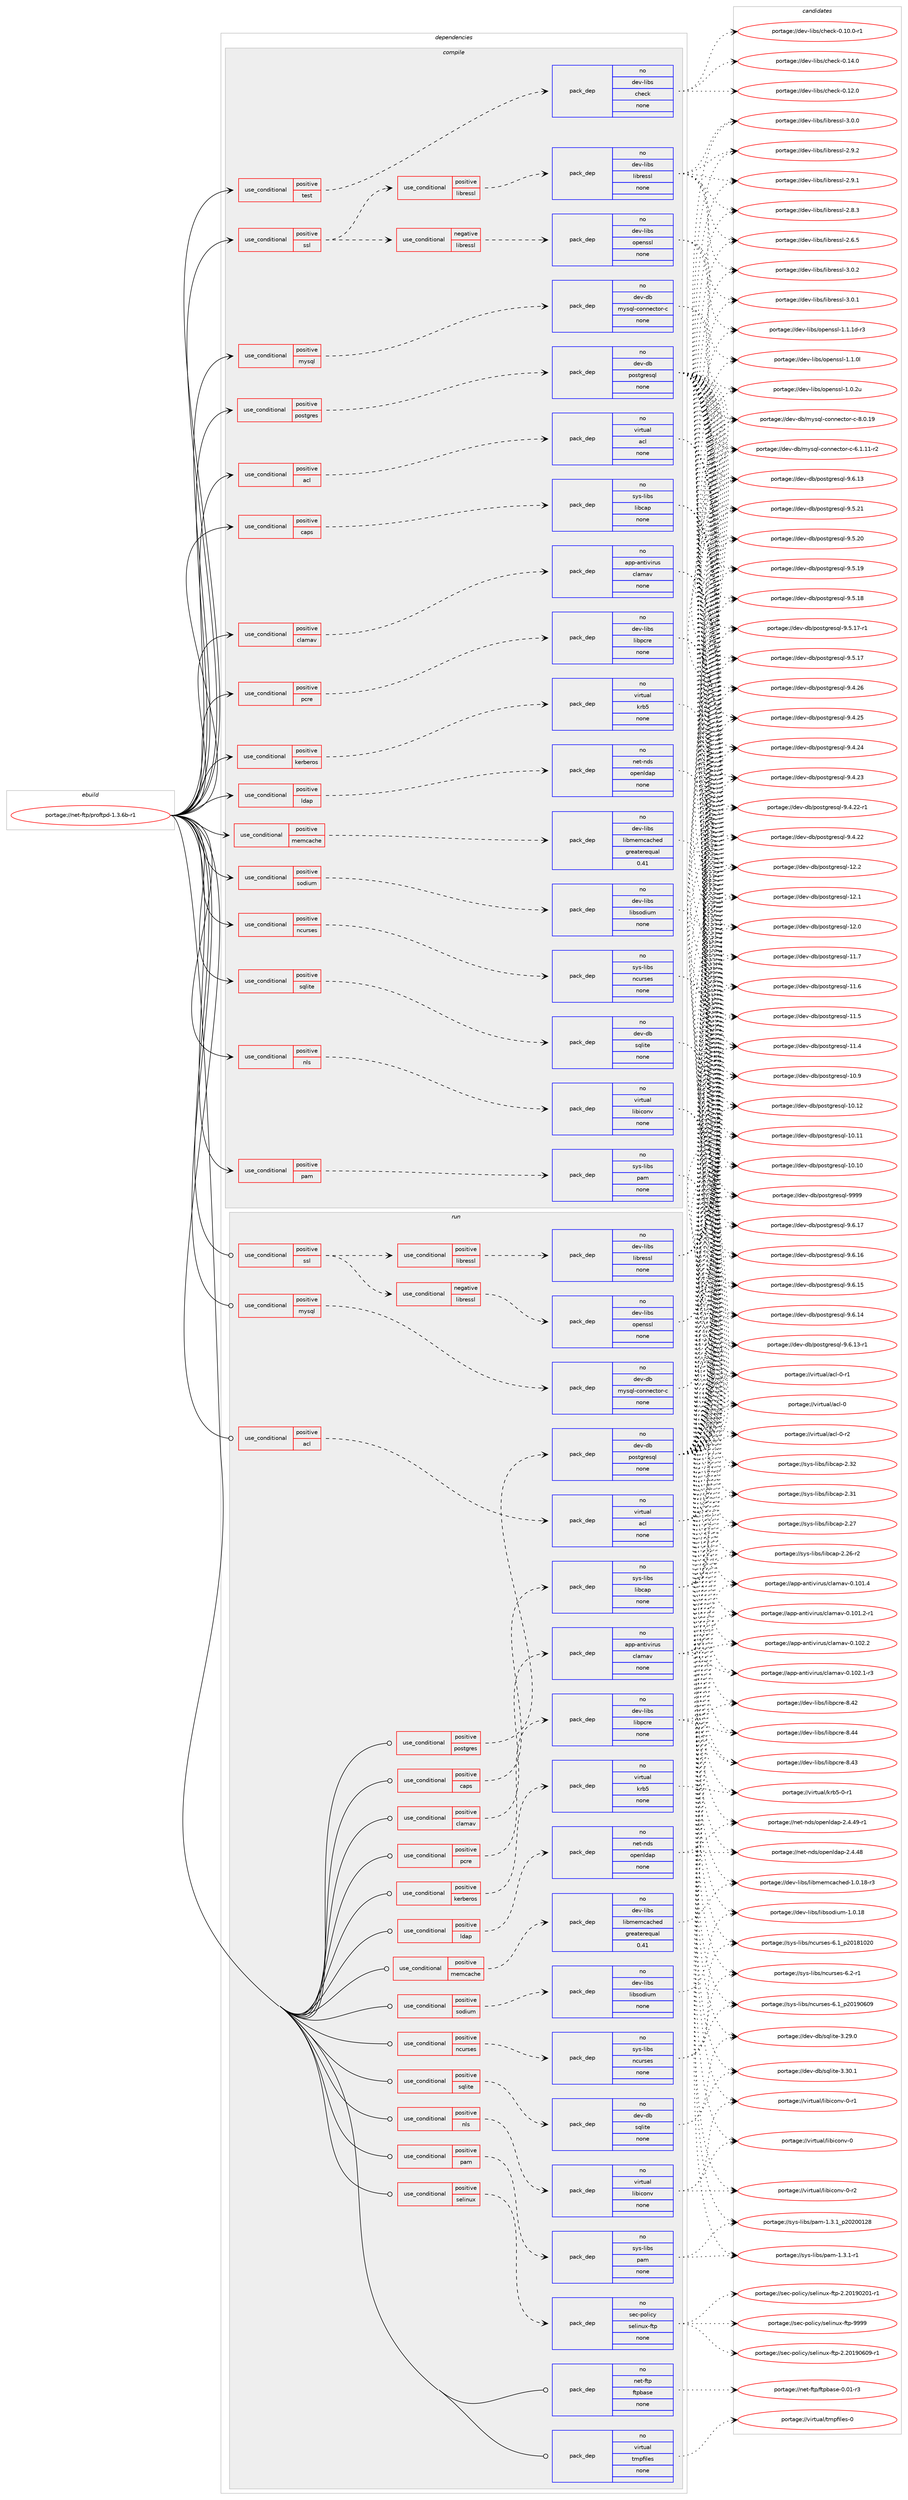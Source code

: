 digraph prolog {

# *************
# Graph options
# *************

newrank=true;
concentrate=true;
compound=true;
graph [rankdir=LR,fontname=Helvetica,fontsize=10,ranksep=1.5];#, ranksep=2.5, nodesep=0.2];
edge  [arrowhead=vee];
node  [fontname=Helvetica,fontsize=10];

# **********
# The ebuild
# **********

subgraph cluster_leftcol {
color=gray;
rank=same;
label=<<i>ebuild</i>>;
id [label="portage://net-ftp/proftpd-1.3.6b-r1", color=red, width=4, href="../net-ftp/proftpd-1.3.6b-r1.svg"];
}

# ****************
# The dependencies
# ****************

subgraph cluster_midcol {
color=gray;
label=<<i>dependencies</i>>;
subgraph cluster_compile {
fillcolor="#eeeeee";
style=filled;
label=<<i>compile</i>>;
subgraph cond21836 {
dependency96976 [label=<<TABLE BORDER="0" CELLBORDER="1" CELLSPACING="0" CELLPADDING="4"><TR><TD ROWSPAN="3" CELLPADDING="10">use_conditional</TD></TR><TR><TD>positive</TD></TR><TR><TD>acl</TD></TR></TABLE>>, shape=none, color=red];
subgraph pack73322 {
dependency96977 [label=<<TABLE BORDER="0" CELLBORDER="1" CELLSPACING="0" CELLPADDING="4" WIDTH="220"><TR><TD ROWSPAN="6" CELLPADDING="30">pack_dep</TD></TR><TR><TD WIDTH="110">no</TD></TR><TR><TD>virtual</TD></TR><TR><TD>acl</TD></TR><TR><TD>none</TD></TR><TR><TD></TD></TR></TABLE>>, shape=none, color=blue];
}
dependency96976:e -> dependency96977:w [weight=20,style="dashed",arrowhead="vee"];
}
id:e -> dependency96976:w [weight=20,style="solid",arrowhead="vee"];
subgraph cond21837 {
dependency96978 [label=<<TABLE BORDER="0" CELLBORDER="1" CELLSPACING="0" CELLPADDING="4"><TR><TD ROWSPAN="3" CELLPADDING="10">use_conditional</TD></TR><TR><TD>positive</TD></TR><TR><TD>caps</TD></TR></TABLE>>, shape=none, color=red];
subgraph pack73323 {
dependency96979 [label=<<TABLE BORDER="0" CELLBORDER="1" CELLSPACING="0" CELLPADDING="4" WIDTH="220"><TR><TD ROWSPAN="6" CELLPADDING="30">pack_dep</TD></TR><TR><TD WIDTH="110">no</TD></TR><TR><TD>sys-libs</TD></TR><TR><TD>libcap</TD></TR><TR><TD>none</TD></TR><TR><TD></TD></TR></TABLE>>, shape=none, color=blue];
}
dependency96978:e -> dependency96979:w [weight=20,style="dashed",arrowhead="vee"];
}
id:e -> dependency96978:w [weight=20,style="solid",arrowhead="vee"];
subgraph cond21838 {
dependency96980 [label=<<TABLE BORDER="0" CELLBORDER="1" CELLSPACING="0" CELLPADDING="4"><TR><TD ROWSPAN="3" CELLPADDING="10">use_conditional</TD></TR><TR><TD>positive</TD></TR><TR><TD>clamav</TD></TR></TABLE>>, shape=none, color=red];
subgraph pack73324 {
dependency96981 [label=<<TABLE BORDER="0" CELLBORDER="1" CELLSPACING="0" CELLPADDING="4" WIDTH="220"><TR><TD ROWSPAN="6" CELLPADDING="30">pack_dep</TD></TR><TR><TD WIDTH="110">no</TD></TR><TR><TD>app-antivirus</TD></TR><TR><TD>clamav</TD></TR><TR><TD>none</TD></TR><TR><TD></TD></TR></TABLE>>, shape=none, color=blue];
}
dependency96980:e -> dependency96981:w [weight=20,style="dashed",arrowhead="vee"];
}
id:e -> dependency96980:w [weight=20,style="solid",arrowhead="vee"];
subgraph cond21839 {
dependency96982 [label=<<TABLE BORDER="0" CELLBORDER="1" CELLSPACING="0" CELLPADDING="4"><TR><TD ROWSPAN="3" CELLPADDING="10">use_conditional</TD></TR><TR><TD>positive</TD></TR><TR><TD>kerberos</TD></TR></TABLE>>, shape=none, color=red];
subgraph pack73325 {
dependency96983 [label=<<TABLE BORDER="0" CELLBORDER="1" CELLSPACING="0" CELLPADDING="4" WIDTH="220"><TR><TD ROWSPAN="6" CELLPADDING="30">pack_dep</TD></TR><TR><TD WIDTH="110">no</TD></TR><TR><TD>virtual</TD></TR><TR><TD>krb5</TD></TR><TR><TD>none</TD></TR><TR><TD></TD></TR></TABLE>>, shape=none, color=blue];
}
dependency96982:e -> dependency96983:w [weight=20,style="dashed",arrowhead="vee"];
}
id:e -> dependency96982:w [weight=20,style="solid",arrowhead="vee"];
subgraph cond21840 {
dependency96984 [label=<<TABLE BORDER="0" CELLBORDER="1" CELLSPACING="0" CELLPADDING="4"><TR><TD ROWSPAN="3" CELLPADDING="10">use_conditional</TD></TR><TR><TD>positive</TD></TR><TR><TD>ldap</TD></TR></TABLE>>, shape=none, color=red];
subgraph pack73326 {
dependency96985 [label=<<TABLE BORDER="0" CELLBORDER="1" CELLSPACING="0" CELLPADDING="4" WIDTH="220"><TR><TD ROWSPAN="6" CELLPADDING="30">pack_dep</TD></TR><TR><TD WIDTH="110">no</TD></TR><TR><TD>net-nds</TD></TR><TR><TD>openldap</TD></TR><TR><TD>none</TD></TR><TR><TD></TD></TR></TABLE>>, shape=none, color=blue];
}
dependency96984:e -> dependency96985:w [weight=20,style="dashed",arrowhead="vee"];
}
id:e -> dependency96984:w [weight=20,style="solid",arrowhead="vee"];
subgraph cond21841 {
dependency96986 [label=<<TABLE BORDER="0" CELLBORDER="1" CELLSPACING="0" CELLPADDING="4"><TR><TD ROWSPAN="3" CELLPADDING="10">use_conditional</TD></TR><TR><TD>positive</TD></TR><TR><TD>memcache</TD></TR></TABLE>>, shape=none, color=red];
subgraph pack73327 {
dependency96987 [label=<<TABLE BORDER="0" CELLBORDER="1" CELLSPACING="0" CELLPADDING="4" WIDTH="220"><TR><TD ROWSPAN="6" CELLPADDING="30">pack_dep</TD></TR><TR><TD WIDTH="110">no</TD></TR><TR><TD>dev-libs</TD></TR><TR><TD>libmemcached</TD></TR><TR><TD>greaterequal</TD></TR><TR><TD>0.41</TD></TR></TABLE>>, shape=none, color=blue];
}
dependency96986:e -> dependency96987:w [weight=20,style="dashed",arrowhead="vee"];
}
id:e -> dependency96986:w [weight=20,style="solid",arrowhead="vee"];
subgraph cond21842 {
dependency96988 [label=<<TABLE BORDER="0" CELLBORDER="1" CELLSPACING="0" CELLPADDING="4"><TR><TD ROWSPAN="3" CELLPADDING="10">use_conditional</TD></TR><TR><TD>positive</TD></TR><TR><TD>mysql</TD></TR></TABLE>>, shape=none, color=red];
subgraph pack73328 {
dependency96989 [label=<<TABLE BORDER="0" CELLBORDER="1" CELLSPACING="0" CELLPADDING="4" WIDTH="220"><TR><TD ROWSPAN="6" CELLPADDING="30">pack_dep</TD></TR><TR><TD WIDTH="110">no</TD></TR><TR><TD>dev-db</TD></TR><TR><TD>mysql-connector-c</TD></TR><TR><TD>none</TD></TR><TR><TD></TD></TR></TABLE>>, shape=none, color=blue];
}
dependency96988:e -> dependency96989:w [weight=20,style="dashed",arrowhead="vee"];
}
id:e -> dependency96988:w [weight=20,style="solid",arrowhead="vee"];
subgraph cond21843 {
dependency96990 [label=<<TABLE BORDER="0" CELLBORDER="1" CELLSPACING="0" CELLPADDING="4"><TR><TD ROWSPAN="3" CELLPADDING="10">use_conditional</TD></TR><TR><TD>positive</TD></TR><TR><TD>ncurses</TD></TR></TABLE>>, shape=none, color=red];
subgraph pack73329 {
dependency96991 [label=<<TABLE BORDER="0" CELLBORDER="1" CELLSPACING="0" CELLPADDING="4" WIDTH="220"><TR><TD ROWSPAN="6" CELLPADDING="30">pack_dep</TD></TR><TR><TD WIDTH="110">no</TD></TR><TR><TD>sys-libs</TD></TR><TR><TD>ncurses</TD></TR><TR><TD>none</TD></TR><TR><TD></TD></TR></TABLE>>, shape=none, color=blue];
}
dependency96990:e -> dependency96991:w [weight=20,style="dashed",arrowhead="vee"];
}
id:e -> dependency96990:w [weight=20,style="solid",arrowhead="vee"];
subgraph cond21844 {
dependency96992 [label=<<TABLE BORDER="0" CELLBORDER="1" CELLSPACING="0" CELLPADDING="4"><TR><TD ROWSPAN="3" CELLPADDING="10">use_conditional</TD></TR><TR><TD>positive</TD></TR><TR><TD>nls</TD></TR></TABLE>>, shape=none, color=red];
subgraph pack73330 {
dependency96993 [label=<<TABLE BORDER="0" CELLBORDER="1" CELLSPACING="0" CELLPADDING="4" WIDTH="220"><TR><TD ROWSPAN="6" CELLPADDING="30">pack_dep</TD></TR><TR><TD WIDTH="110">no</TD></TR><TR><TD>virtual</TD></TR><TR><TD>libiconv</TD></TR><TR><TD>none</TD></TR><TR><TD></TD></TR></TABLE>>, shape=none, color=blue];
}
dependency96992:e -> dependency96993:w [weight=20,style="dashed",arrowhead="vee"];
}
id:e -> dependency96992:w [weight=20,style="solid",arrowhead="vee"];
subgraph cond21845 {
dependency96994 [label=<<TABLE BORDER="0" CELLBORDER="1" CELLSPACING="0" CELLPADDING="4"><TR><TD ROWSPAN="3" CELLPADDING="10">use_conditional</TD></TR><TR><TD>positive</TD></TR><TR><TD>pam</TD></TR></TABLE>>, shape=none, color=red];
subgraph pack73331 {
dependency96995 [label=<<TABLE BORDER="0" CELLBORDER="1" CELLSPACING="0" CELLPADDING="4" WIDTH="220"><TR><TD ROWSPAN="6" CELLPADDING="30">pack_dep</TD></TR><TR><TD WIDTH="110">no</TD></TR><TR><TD>sys-libs</TD></TR><TR><TD>pam</TD></TR><TR><TD>none</TD></TR><TR><TD></TD></TR></TABLE>>, shape=none, color=blue];
}
dependency96994:e -> dependency96995:w [weight=20,style="dashed",arrowhead="vee"];
}
id:e -> dependency96994:w [weight=20,style="solid",arrowhead="vee"];
subgraph cond21846 {
dependency96996 [label=<<TABLE BORDER="0" CELLBORDER="1" CELLSPACING="0" CELLPADDING="4"><TR><TD ROWSPAN="3" CELLPADDING="10">use_conditional</TD></TR><TR><TD>positive</TD></TR><TR><TD>pcre</TD></TR></TABLE>>, shape=none, color=red];
subgraph pack73332 {
dependency96997 [label=<<TABLE BORDER="0" CELLBORDER="1" CELLSPACING="0" CELLPADDING="4" WIDTH="220"><TR><TD ROWSPAN="6" CELLPADDING="30">pack_dep</TD></TR><TR><TD WIDTH="110">no</TD></TR><TR><TD>dev-libs</TD></TR><TR><TD>libpcre</TD></TR><TR><TD>none</TD></TR><TR><TD></TD></TR></TABLE>>, shape=none, color=blue];
}
dependency96996:e -> dependency96997:w [weight=20,style="dashed",arrowhead="vee"];
}
id:e -> dependency96996:w [weight=20,style="solid",arrowhead="vee"];
subgraph cond21847 {
dependency96998 [label=<<TABLE BORDER="0" CELLBORDER="1" CELLSPACING="0" CELLPADDING="4"><TR><TD ROWSPAN="3" CELLPADDING="10">use_conditional</TD></TR><TR><TD>positive</TD></TR><TR><TD>postgres</TD></TR></TABLE>>, shape=none, color=red];
subgraph pack73333 {
dependency96999 [label=<<TABLE BORDER="0" CELLBORDER="1" CELLSPACING="0" CELLPADDING="4" WIDTH="220"><TR><TD ROWSPAN="6" CELLPADDING="30">pack_dep</TD></TR><TR><TD WIDTH="110">no</TD></TR><TR><TD>dev-db</TD></TR><TR><TD>postgresql</TD></TR><TR><TD>none</TD></TR><TR><TD></TD></TR></TABLE>>, shape=none, color=blue];
}
dependency96998:e -> dependency96999:w [weight=20,style="dashed",arrowhead="vee"];
}
id:e -> dependency96998:w [weight=20,style="solid",arrowhead="vee"];
subgraph cond21848 {
dependency97000 [label=<<TABLE BORDER="0" CELLBORDER="1" CELLSPACING="0" CELLPADDING="4"><TR><TD ROWSPAN="3" CELLPADDING="10">use_conditional</TD></TR><TR><TD>positive</TD></TR><TR><TD>sodium</TD></TR></TABLE>>, shape=none, color=red];
subgraph pack73334 {
dependency97001 [label=<<TABLE BORDER="0" CELLBORDER="1" CELLSPACING="0" CELLPADDING="4" WIDTH="220"><TR><TD ROWSPAN="6" CELLPADDING="30">pack_dep</TD></TR><TR><TD WIDTH="110">no</TD></TR><TR><TD>dev-libs</TD></TR><TR><TD>libsodium</TD></TR><TR><TD>none</TD></TR><TR><TD></TD></TR></TABLE>>, shape=none, color=blue];
}
dependency97000:e -> dependency97001:w [weight=20,style="dashed",arrowhead="vee"];
}
id:e -> dependency97000:w [weight=20,style="solid",arrowhead="vee"];
subgraph cond21849 {
dependency97002 [label=<<TABLE BORDER="0" CELLBORDER="1" CELLSPACING="0" CELLPADDING="4"><TR><TD ROWSPAN="3" CELLPADDING="10">use_conditional</TD></TR><TR><TD>positive</TD></TR><TR><TD>sqlite</TD></TR></TABLE>>, shape=none, color=red];
subgraph pack73335 {
dependency97003 [label=<<TABLE BORDER="0" CELLBORDER="1" CELLSPACING="0" CELLPADDING="4" WIDTH="220"><TR><TD ROWSPAN="6" CELLPADDING="30">pack_dep</TD></TR><TR><TD WIDTH="110">no</TD></TR><TR><TD>dev-db</TD></TR><TR><TD>sqlite</TD></TR><TR><TD>none</TD></TR><TR><TD></TD></TR></TABLE>>, shape=none, color=blue];
}
dependency97002:e -> dependency97003:w [weight=20,style="dashed",arrowhead="vee"];
}
id:e -> dependency97002:w [weight=20,style="solid",arrowhead="vee"];
subgraph cond21850 {
dependency97004 [label=<<TABLE BORDER="0" CELLBORDER="1" CELLSPACING="0" CELLPADDING="4"><TR><TD ROWSPAN="3" CELLPADDING="10">use_conditional</TD></TR><TR><TD>positive</TD></TR><TR><TD>ssl</TD></TR></TABLE>>, shape=none, color=red];
subgraph cond21851 {
dependency97005 [label=<<TABLE BORDER="0" CELLBORDER="1" CELLSPACING="0" CELLPADDING="4"><TR><TD ROWSPAN="3" CELLPADDING="10">use_conditional</TD></TR><TR><TD>negative</TD></TR><TR><TD>libressl</TD></TR></TABLE>>, shape=none, color=red];
subgraph pack73336 {
dependency97006 [label=<<TABLE BORDER="0" CELLBORDER="1" CELLSPACING="0" CELLPADDING="4" WIDTH="220"><TR><TD ROWSPAN="6" CELLPADDING="30">pack_dep</TD></TR><TR><TD WIDTH="110">no</TD></TR><TR><TD>dev-libs</TD></TR><TR><TD>openssl</TD></TR><TR><TD>none</TD></TR><TR><TD></TD></TR></TABLE>>, shape=none, color=blue];
}
dependency97005:e -> dependency97006:w [weight=20,style="dashed",arrowhead="vee"];
}
dependency97004:e -> dependency97005:w [weight=20,style="dashed",arrowhead="vee"];
subgraph cond21852 {
dependency97007 [label=<<TABLE BORDER="0" CELLBORDER="1" CELLSPACING="0" CELLPADDING="4"><TR><TD ROWSPAN="3" CELLPADDING="10">use_conditional</TD></TR><TR><TD>positive</TD></TR><TR><TD>libressl</TD></TR></TABLE>>, shape=none, color=red];
subgraph pack73337 {
dependency97008 [label=<<TABLE BORDER="0" CELLBORDER="1" CELLSPACING="0" CELLPADDING="4" WIDTH="220"><TR><TD ROWSPAN="6" CELLPADDING="30">pack_dep</TD></TR><TR><TD WIDTH="110">no</TD></TR><TR><TD>dev-libs</TD></TR><TR><TD>libressl</TD></TR><TR><TD>none</TD></TR><TR><TD></TD></TR></TABLE>>, shape=none, color=blue];
}
dependency97007:e -> dependency97008:w [weight=20,style="dashed",arrowhead="vee"];
}
dependency97004:e -> dependency97007:w [weight=20,style="dashed",arrowhead="vee"];
}
id:e -> dependency97004:w [weight=20,style="solid",arrowhead="vee"];
subgraph cond21853 {
dependency97009 [label=<<TABLE BORDER="0" CELLBORDER="1" CELLSPACING="0" CELLPADDING="4"><TR><TD ROWSPAN="3" CELLPADDING="10">use_conditional</TD></TR><TR><TD>positive</TD></TR><TR><TD>test</TD></TR></TABLE>>, shape=none, color=red];
subgraph pack73338 {
dependency97010 [label=<<TABLE BORDER="0" CELLBORDER="1" CELLSPACING="0" CELLPADDING="4" WIDTH="220"><TR><TD ROWSPAN="6" CELLPADDING="30">pack_dep</TD></TR><TR><TD WIDTH="110">no</TD></TR><TR><TD>dev-libs</TD></TR><TR><TD>check</TD></TR><TR><TD>none</TD></TR><TR><TD></TD></TR></TABLE>>, shape=none, color=blue];
}
dependency97009:e -> dependency97010:w [weight=20,style="dashed",arrowhead="vee"];
}
id:e -> dependency97009:w [weight=20,style="solid",arrowhead="vee"];
}
subgraph cluster_compileandrun {
fillcolor="#eeeeee";
style=filled;
label=<<i>compile and run</i>>;
}
subgraph cluster_run {
fillcolor="#eeeeee";
style=filled;
label=<<i>run</i>>;
subgraph cond21854 {
dependency97011 [label=<<TABLE BORDER="0" CELLBORDER="1" CELLSPACING="0" CELLPADDING="4"><TR><TD ROWSPAN="3" CELLPADDING="10">use_conditional</TD></TR><TR><TD>positive</TD></TR><TR><TD>acl</TD></TR></TABLE>>, shape=none, color=red];
subgraph pack73339 {
dependency97012 [label=<<TABLE BORDER="0" CELLBORDER="1" CELLSPACING="0" CELLPADDING="4" WIDTH="220"><TR><TD ROWSPAN="6" CELLPADDING="30">pack_dep</TD></TR><TR><TD WIDTH="110">no</TD></TR><TR><TD>virtual</TD></TR><TR><TD>acl</TD></TR><TR><TD>none</TD></TR><TR><TD></TD></TR></TABLE>>, shape=none, color=blue];
}
dependency97011:e -> dependency97012:w [weight=20,style="dashed",arrowhead="vee"];
}
id:e -> dependency97011:w [weight=20,style="solid",arrowhead="odot"];
subgraph cond21855 {
dependency97013 [label=<<TABLE BORDER="0" CELLBORDER="1" CELLSPACING="0" CELLPADDING="4"><TR><TD ROWSPAN="3" CELLPADDING="10">use_conditional</TD></TR><TR><TD>positive</TD></TR><TR><TD>caps</TD></TR></TABLE>>, shape=none, color=red];
subgraph pack73340 {
dependency97014 [label=<<TABLE BORDER="0" CELLBORDER="1" CELLSPACING="0" CELLPADDING="4" WIDTH="220"><TR><TD ROWSPAN="6" CELLPADDING="30">pack_dep</TD></TR><TR><TD WIDTH="110">no</TD></TR><TR><TD>sys-libs</TD></TR><TR><TD>libcap</TD></TR><TR><TD>none</TD></TR><TR><TD></TD></TR></TABLE>>, shape=none, color=blue];
}
dependency97013:e -> dependency97014:w [weight=20,style="dashed",arrowhead="vee"];
}
id:e -> dependency97013:w [weight=20,style="solid",arrowhead="odot"];
subgraph cond21856 {
dependency97015 [label=<<TABLE BORDER="0" CELLBORDER="1" CELLSPACING="0" CELLPADDING="4"><TR><TD ROWSPAN="3" CELLPADDING="10">use_conditional</TD></TR><TR><TD>positive</TD></TR><TR><TD>clamav</TD></TR></TABLE>>, shape=none, color=red];
subgraph pack73341 {
dependency97016 [label=<<TABLE BORDER="0" CELLBORDER="1" CELLSPACING="0" CELLPADDING="4" WIDTH="220"><TR><TD ROWSPAN="6" CELLPADDING="30">pack_dep</TD></TR><TR><TD WIDTH="110">no</TD></TR><TR><TD>app-antivirus</TD></TR><TR><TD>clamav</TD></TR><TR><TD>none</TD></TR><TR><TD></TD></TR></TABLE>>, shape=none, color=blue];
}
dependency97015:e -> dependency97016:w [weight=20,style="dashed",arrowhead="vee"];
}
id:e -> dependency97015:w [weight=20,style="solid",arrowhead="odot"];
subgraph cond21857 {
dependency97017 [label=<<TABLE BORDER="0" CELLBORDER="1" CELLSPACING="0" CELLPADDING="4"><TR><TD ROWSPAN="3" CELLPADDING="10">use_conditional</TD></TR><TR><TD>positive</TD></TR><TR><TD>kerberos</TD></TR></TABLE>>, shape=none, color=red];
subgraph pack73342 {
dependency97018 [label=<<TABLE BORDER="0" CELLBORDER="1" CELLSPACING="0" CELLPADDING="4" WIDTH="220"><TR><TD ROWSPAN="6" CELLPADDING="30">pack_dep</TD></TR><TR><TD WIDTH="110">no</TD></TR><TR><TD>virtual</TD></TR><TR><TD>krb5</TD></TR><TR><TD>none</TD></TR><TR><TD></TD></TR></TABLE>>, shape=none, color=blue];
}
dependency97017:e -> dependency97018:w [weight=20,style="dashed",arrowhead="vee"];
}
id:e -> dependency97017:w [weight=20,style="solid",arrowhead="odot"];
subgraph cond21858 {
dependency97019 [label=<<TABLE BORDER="0" CELLBORDER="1" CELLSPACING="0" CELLPADDING="4"><TR><TD ROWSPAN="3" CELLPADDING="10">use_conditional</TD></TR><TR><TD>positive</TD></TR><TR><TD>ldap</TD></TR></TABLE>>, shape=none, color=red];
subgraph pack73343 {
dependency97020 [label=<<TABLE BORDER="0" CELLBORDER="1" CELLSPACING="0" CELLPADDING="4" WIDTH="220"><TR><TD ROWSPAN="6" CELLPADDING="30">pack_dep</TD></TR><TR><TD WIDTH="110">no</TD></TR><TR><TD>net-nds</TD></TR><TR><TD>openldap</TD></TR><TR><TD>none</TD></TR><TR><TD></TD></TR></TABLE>>, shape=none, color=blue];
}
dependency97019:e -> dependency97020:w [weight=20,style="dashed",arrowhead="vee"];
}
id:e -> dependency97019:w [weight=20,style="solid",arrowhead="odot"];
subgraph cond21859 {
dependency97021 [label=<<TABLE BORDER="0" CELLBORDER="1" CELLSPACING="0" CELLPADDING="4"><TR><TD ROWSPAN="3" CELLPADDING="10">use_conditional</TD></TR><TR><TD>positive</TD></TR><TR><TD>memcache</TD></TR></TABLE>>, shape=none, color=red];
subgraph pack73344 {
dependency97022 [label=<<TABLE BORDER="0" CELLBORDER="1" CELLSPACING="0" CELLPADDING="4" WIDTH="220"><TR><TD ROWSPAN="6" CELLPADDING="30">pack_dep</TD></TR><TR><TD WIDTH="110">no</TD></TR><TR><TD>dev-libs</TD></TR><TR><TD>libmemcached</TD></TR><TR><TD>greaterequal</TD></TR><TR><TD>0.41</TD></TR></TABLE>>, shape=none, color=blue];
}
dependency97021:e -> dependency97022:w [weight=20,style="dashed",arrowhead="vee"];
}
id:e -> dependency97021:w [weight=20,style="solid",arrowhead="odot"];
subgraph cond21860 {
dependency97023 [label=<<TABLE BORDER="0" CELLBORDER="1" CELLSPACING="0" CELLPADDING="4"><TR><TD ROWSPAN="3" CELLPADDING="10">use_conditional</TD></TR><TR><TD>positive</TD></TR><TR><TD>mysql</TD></TR></TABLE>>, shape=none, color=red];
subgraph pack73345 {
dependency97024 [label=<<TABLE BORDER="0" CELLBORDER="1" CELLSPACING="0" CELLPADDING="4" WIDTH="220"><TR><TD ROWSPAN="6" CELLPADDING="30">pack_dep</TD></TR><TR><TD WIDTH="110">no</TD></TR><TR><TD>dev-db</TD></TR><TR><TD>mysql-connector-c</TD></TR><TR><TD>none</TD></TR><TR><TD></TD></TR></TABLE>>, shape=none, color=blue];
}
dependency97023:e -> dependency97024:w [weight=20,style="dashed",arrowhead="vee"];
}
id:e -> dependency97023:w [weight=20,style="solid",arrowhead="odot"];
subgraph cond21861 {
dependency97025 [label=<<TABLE BORDER="0" CELLBORDER="1" CELLSPACING="0" CELLPADDING="4"><TR><TD ROWSPAN="3" CELLPADDING="10">use_conditional</TD></TR><TR><TD>positive</TD></TR><TR><TD>ncurses</TD></TR></TABLE>>, shape=none, color=red];
subgraph pack73346 {
dependency97026 [label=<<TABLE BORDER="0" CELLBORDER="1" CELLSPACING="0" CELLPADDING="4" WIDTH="220"><TR><TD ROWSPAN="6" CELLPADDING="30">pack_dep</TD></TR><TR><TD WIDTH="110">no</TD></TR><TR><TD>sys-libs</TD></TR><TR><TD>ncurses</TD></TR><TR><TD>none</TD></TR><TR><TD></TD></TR></TABLE>>, shape=none, color=blue];
}
dependency97025:e -> dependency97026:w [weight=20,style="dashed",arrowhead="vee"];
}
id:e -> dependency97025:w [weight=20,style="solid",arrowhead="odot"];
subgraph cond21862 {
dependency97027 [label=<<TABLE BORDER="0" CELLBORDER="1" CELLSPACING="0" CELLPADDING="4"><TR><TD ROWSPAN="3" CELLPADDING="10">use_conditional</TD></TR><TR><TD>positive</TD></TR><TR><TD>nls</TD></TR></TABLE>>, shape=none, color=red];
subgraph pack73347 {
dependency97028 [label=<<TABLE BORDER="0" CELLBORDER="1" CELLSPACING="0" CELLPADDING="4" WIDTH="220"><TR><TD ROWSPAN="6" CELLPADDING="30">pack_dep</TD></TR><TR><TD WIDTH="110">no</TD></TR><TR><TD>virtual</TD></TR><TR><TD>libiconv</TD></TR><TR><TD>none</TD></TR><TR><TD></TD></TR></TABLE>>, shape=none, color=blue];
}
dependency97027:e -> dependency97028:w [weight=20,style="dashed",arrowhead="vee"];
}
id:e -> dependency97027:w [weight=20,style="solid",arrowhead="odot"];
subgraph cond21863 {
dependency97029 [label=<<TABLE BORDER="0" CELLBORDER="1" CELLSPACING="0" CELLPADDING="4"><TR><TD ROWSPAN="3" CELLPADDING="10">use_conditional</TD></TR><TR><TD>positive</TD></TR><TR><TD>pam</TD></TR></TABLE>>, shape=none, color=red];
subgraph pack73348 {
dependency97030 [label=<<TABLE BORDER="0" CELLBORDER="1" CELLSPACING="0" CELLPADDING="4" WIDTH="220"><TR><TD ROWSPAN="6" CELLPADDING="30">pack_dep</TD></TR><TR><TD WIDTH="110">no</TD></TR><TR><TD>sys-libs</TD></TR><TR><TD>pam</TD></TR><TR><TD>none</TD></TR><TR><TD></TD></TR></TABLE>>, shape=none, color=blue];
}
dependency97029:e -> dependency97030:w [weight=20,style="dashed",arrowhead="vee"];
}
id:e -> dependency97029:w [weight=20,style="solid",arrowhead="odot"];
subgraph cond21864 {
dependency97031 [label=<<TABLE BORDER="0" CELLBORDER="1" CELLSPACING="0" CELLPADDING="4"><TR><TD ROWSPAN="3" CELLPADDING="10">use_conditional</TD></TR><TR><TD>positive</TD></TR><TR><TD>pcre</TD></TR></TABLE>>, shape=none, color=red];
subgraph pack73349 {
dependency97032 [label=<<TABLE BORDER="0" CELLBORDER="1" CELLSPACING="0" CELLPADDING="4" WIDTH="220"><TR><TD ROWSPAN="6" CELLPADDING="30">pack_dep</TD></TR><TR><TD WIDTH="110">no</TD></TR><TR><TD>dev-libs</TD></TR><TR><TD>libpcre</TD></TR><TR><TD>none</TD></TR><TR><TD></TD></TR></TABLE>>, shape=none, color=blue];
}
dependency97031:e -> dependency97032:w [weight=20,style="dashed",arrowhead="vee"];
}
id:e -> dependency97031:w [weight=20,style="solid",arrowhead="odot"];
subgraph cond21865 {
dependency97033 [label=<<TABLE BORDER="0" CELLBORDER="1" CELLSPACING="0" CELLPADDING="4"><TR><TD ROWSPAN="3" CELLPADDING="10">use_conditional</TD></TR><TR><TD>positive</TD></TR><TR><TD>postgres</TD></TR></TABLE>>, shape=none, color=red];
subgraph pack73350 {
dependency97034 [label=<<TABLE BORDER="0" CELLBORDER="1" CELLSPACING="0" CELLPADDING="4" WIDTH="220"><TR><TD ROWSPAN="6" CELLPADDING="30">pack_dep</TD></TR><TR><TD WIDTH="110">no</TD></TR><TR><TD>dev-db</TD></TR><TR><TD>postgresql</TD></TR><TR><TD>none</TD></TR><TR><TD></TD></TR></TABLE>>, shape=none, color=blue];
}
dependency97033:e -> dependency97034:w [weight=20,style="dashed",arrowhead="vee"];
}
id:e -> dependency97033:w [weight=20,style="solid",arrowhead="odot"];
subgraph cond21866 {
dependency97035 [label=<<TABLE BORDER="0" CELLBORDER="1" CELLSPACING="0" CELLPADDING="4"><TR><TD ROWSPAN="3" CELLPADDING="10">use_conditional</TD></TR><TR><TD>positive</TD></TR><TR><TD>selinux</TD></TR></TABLE>>, shape=none, color=red];
subgraph pack73351 {
dependency97036 [label=<<TABLE BORDER="0" CELLBORDER="1" CELLSPACING="0" CELLPADDING="4" WIDTH="220"><TR><TD ROWSPAN="6" CELLPADDING="30">pack_dep</TD></TR><TR><TD WIDTH="110">no</TD></TR><TR><TD>sec-policy</TD></TR><TR><TD>selinux-ftp</TD></TR><TR><TD>none</TD></TR><TR><TD></TD></TR></TABLE>>, shape=none, color=blue];
}
dependency97035:e -> dependency97036:w [weight=20,style="dashed",arrowhead="vee"];
}
id:e -> dependency97035:w [weight=20,style="solid",arrowhead="odot"];
subgraph cond21867 {
dependency97037 [label=<<TABLE BORDER="0" CELLBORDER="1" CELLSPACING="0" CELLPADDING="4"><TR><TD ROWSPAN="3" CELLPADDING="10">use_conditional</TD></TR><TR><TD>positive</TD></TR><TR><TD>sodium</TD></TR></TABLE>>, shape=none, color=red];
subgraph pack73352 {
dependency97038 [label=<<TABLE BORDER="0" CELLBORDER="1" CELLSPACING="0" CELLPADDING="4" WIDTH="220"><TR><TD ROWSPAN="6" CELLPADDING="30">pack_dep</TD></TR><TR><TD WIDTH="110">no</TD></TR><TR><TD>dev-libs</TD></TR><TR><TD>libsodium</TD></TR><TR><TD>none</TD></TR><TR><TD></TD></TR></TABLE>>, shape=none, color=blue];
}
dependency97037:e -> dependency97038:w [weight=20,style="dashed",arrowhead="vee"];
}
id:e -> dependency97037:w [weight=20,style="solid",arrowhead="odot"];
subgraph cond21868 {
dependency97039 [label=<<TABLE BORDER="0" CELLBORDER="1" CELLSPACING="0" CELLPADDING="4"><TR><TD ROWSPAN="3" CELLPADDING="10">use_conditional</TD></TR><TR><TD>positive</TD></TR><TR><TD>sqlite</TD></TR></TABLE>>, shape=none, color=red];
subgraph pack73353 {
dependency97040 [label=<<TABLE BORDER="0" CELLBORDER="1" CELLSPACING="0" CELLPADDING="4" WIDTH="220"><TR><TD ROWSPAN="6" CELLPADDING="30">pack_dep</TD></TR><TR><TD WIDTH="110">no</TD></TR><TR><TD>dev-db</TD></TR><TR><TD>sqlite</TD></TR><TR><TD>none</TD></TR><TR><TD></TD></TR></TABLE>>, shape=none, color=blue];
}
dependency97039:e -> dependency97040:w [weight=20,style="dashed",arrowhead="vee"];
}
id:e -> dependency97039:w [weight=20,style="solid",arrowhead="odot"];
subgraph cond21869 {
dependency97041 [label=<<TABLE BORDER="0" CELLBORDER="1" CELLSPACING="0" CELLPADDING="4"><TR><TD ROWSPAN="3" CELLPADDING="10">use_conditional</TD></TR><TR><TD>positive</TD></TR><TR><TD>ssl</TD></TR></TABLE>>, shape=none, color=red];
subgraph cond21870 {
dependency97042 [label=<<TABLE BORDER="0" CELLBORDER="1" CELLSPACING="0" CELLPADDING="4"><TR><TD ROWSPAN="3" CELLPADDING="10">use_conditional</TD></TR><TR><TD>negative</TD></TR><TR><TD>libressl</TD></TR></TABLE>>, shape=none, color=red];
subgraph pack73354 {
dependency97043 [label=<<TABLE BORDER="0" CELLBORDER="1" CELLSPACING="0" CELLPADDING="4" WIDTH="220"><TR><TD ROWSPAN="6" CELLPADDING="30">pack_dep</TD></TR><TR><TD WIDTH="110">no</TD></TR><TR><TD>dev-libs</TD></TR><TR><TD>openssl</TD></TR><TR><TD>none</TD></TR><TR><TD></TD></TR></TABLE>>, shape=none, color=blue];
}
dependency97042:e -> dependency97043:w [weight=20,style="dashed",arrowhead="vee"];
}
dependency97041:e -> dependency97042:w [weight=20,style="dashed",arrowhead="vee"];
subgraph cond21871 {
dependency97044 [label=<<TABLE BORDER="0" CELLBORDER="1" CELLSPACING="0" CELLPADDING="4"><TR><TD ROWSPAN="3" CELLPADDING="10">use_conditional</TD></TR><TR><TD>positive</TD></TR><TR><TD>libressl</TD></TR></TABLE>>, shape=none, color=red];
subgraph pack73355 {
dependency97045 [label=<<TABLE BORDER="0" CELLBORDER="1" CELLSPACING="0" CELLPADDING="4" WIDTH="220"><TR><TD ROWSPAN="6" CELLPADDING="30">pack_dep</TD></TR><TR><TD WIDTH="110">no</TD></TR><TR><TD>dev-libs</TD></TR><TR><TD>libressl</TD></TR><TR><TD>none</TD></TR><TR><TD></TD></TR></TABLE>>, shape=none, color=blue];
}
dependency97044:e -> dependency97045:w [weight=20,style="dashed",arrowhead="vee"];
}
dependency97041:e -> dependency97044:w [weight=20,style="dashed",arrowhead="vee"];
}
id:e -> dependency97041:w [weight=20,style="solid",arrowhead="odot"];
subgraph pack73356 {
dependency97046 [label=<<TABLE BORDER="0" CELLBORDER="1" CELLSPACING="0" CELLPADDING="4" WIDTH="220"><TR><TD ROWSPAN="6" CELLPADDING="30">pack_dep</TD></TR><TR><TD WIDTH="110">no</TD></TR><TR><TD>net-ftp</TD></TR><TR><TD>ftpbase</TD></TR><TR><TD>none</TD></TR><TR><TD></TD></TR></TABLE>>, shape=none, color=blue];
}
id:e -> dependency97046:w [weight=20,style="solid",arrowhead="odot"];
subgraph pack73357 {
dependency97047 [label=<<TABLE BORDER="0" CELLBORDER="1" CELLSPACING="0" CELLPADDING="4" WIDTH="220"><TR><TD ROWSPAN="6" CELLPADDING="30">pack_dep</TD></TR><TR><TD WIDTH="110">no</TD></TR><TR><TD>virtual</TD></TR><TR><TD>tmpfiles</TD></TR><TR><TD>none</TD></TR><TR><TD></TD></TR></TABLE>>, shape=none, color=blue];
}
id:e -> dependency97047:w [weight=20,style="solid",arrowhead="odot"];
}
}

# **************
# The candidates
# **************

subgraph cluster_choices {
rank=same;
color=gray;
label=<<i>candidates</i>>;

subgraph choice73322 {
color=black;
nodesep=1;
choice1181051141161179710847979910845484511450 [label="portage://virtual/acl-0-r2", color=red, width=4,href="../virtual/acl-0-r2.svg"];
choice1181051141161179710847979910845484511449 [label="portage://virtual/acl-0-r1", color=red, width=4,href="../virtual/acl-0-r1.svg"];
choice118105114116117971084797991084548 [label="portage://virtual/acl-0", color=red, width=4,href="../virtual/acl-0.svg"];
dependency96977:e -> choice1181051141161179710847979910845484511450:w [style=dotted,weight="100"];
dependency96977:e -> choice1181051141161179710847979910845484511449:w [style=dotted,weight="100"];
dependency96977:e -> choice118105114116117971084797991084548:w [style=dotted,weight="100"];
}
subgraph choice73323 {
color=black;
nodesep=1;
choice1151211154510810598115471081059899971124550465150 [label="portage://sys-libs/libcap-2.32", color=red, width=4,href="../sys-libs/libcap-2.32.svg"];
choice1151211154510810598115471081059899971124550465149 [label="portage://sys-libs/libcap-2.31", color=red, width=4,href="../sys-libs/libcap-2.31.svg"];
choice1151211154510810598115471081059899971124550465055 [label="portage://sys-libs/libcap-2.27", color=red, width=4,href="../sys-libs/libcap-2.27.svg"];
choice11512111545108105981154710810598999711245504650544511450 [label="portage://sys-libs/libcap-2.26-r2", color=red, width=4,href="../sys-libs/libcap-2.26-r2.svg"];
dependency96979:e -> choice1151211154510810598115471081059899971124550465150:w [style=dotted,weight="100"];
dependency96979:e -> choice1151211154510810598115471081059899971124550465149:w [style=dotted,weight="100"];
dependency96979:e -> choice1151211154510810598115471081059899971124550465055:w [style=dotted,weight="100"];
dependency96979:e -> choice11512111545108105981154710810598999711245504650544511450:w [style=dotted,weight="100"];
}
subgraph choice73324 {
color=black;
nodesep=1;
choice971121124597110116105118105114117115479910897109971184548464948504650 [label="portage://app-antivirus/clamav-0.102.2", color=red, width=4,href="../app-antivirus/clamav-0.102.2.svg"];
choice9711211245971101161051181051141171154799108971099711845484649485046494511451 [label="portage://app-antivirus/clamav-0.102.1-r3", color=red, width=4,href="../app-antivirus/clamav-0.102.1-r3.svg"];
choice971121124597110116105118105114117115479910897109971184548464948494652 [label="portage://app-antivirus/clamav-0.101.4", color=red, width=4,href="../app-antivirus/clamav-0.101.4.svg"];
choice9711211245971101161051181051141171154799108971099711845484649484946504511449 [label="portage://app-antivirus/clamav-0.101.2-r1", color=red, width=4,href="../app-antivirus/clamav-0.101.2-r1.svg"];
dependency96981:e -> choice971121124597110116105118105114117115479910897109971184548464948504650:w [style=dotted,weight="100"];
dependency96981:e -> choice9711211245971101161051181051141171154799108971099711845484649485046494511451:w [style=dotted,weight="100"];
dependency96981:e -> choice971121124597110116105118105114117115479910897109971184548464948494652:w [style=dotted,weight="100"];
dependency96981:e -> choice9711211245971101161051181051141171154799108971099711845484649484946504511449:w [style=dotted,weight="100"];
}
subgraph choice73325 {
color=black;
nodesep=1;
choice1181051141161179710847107114985345484511449 [label="portage://virtual/krb5-0-r1", color=red, width=4,href="../virtual/krb5-0-r1.svg"];
dependency96983:e -> choice1181051141161179710847107114985345484511449:w [style=dotted,weight="100"];
}
subgraph choice73326 {
color=black;
nodesep=1;
choice110101116451101001154711111210111010810097112455046524652574511449 [label="portage://net-nds/openldap-2.4.49-r1", color=red, width=4,href="../net-nds/openldap-2.4.49-r1.svg"];
choice11010111645110100115471111121011101081009711245504652465256 [label="portage://net-nds/openldap-2.4.48", color=red, width=4,href="../net-nds/openldap-2.4.48.svg"];
dependency96985:e -> choice110101116451101001154711111210111010810097112455046524652574511449:w [style=dotted,weight="100"];
dependency96985:e -> choice11010111645110100115471111121011101081009711245504652465256:w [style=dotted,weight="100"];
}
subgraph choice73327 {
color=black;
nodesep=1;
choice10010111845108105981154710810598109101109999799104101100454946484649564511451 [label="portage://dev-libs/libmemcached-1.0.18-r3", color=red, width=4,href="../dev-libs/libmemcached-1.0.18-r3.svg"];
dependency96987:e -> choice10010111845108105981154710810598109101109999799104101100454946484649564511451:w [style=dotted,weight="100"];
}
subgraph choice73328 {
color=black;
nodesep=1;
choice100101118451009847109121115113108459911111011010199116111114459945564648464957 [label="portage://dev-db/mysql-connector-c-8.0.19", color=red, width=4,href="../dev-db/mysql-connector-c-8.0.19.svg"];
choice1001011184510098471091211151131084599111110110101991161111144599455446494649494511450 [label="portage://dev-db/mysql-connector-c-6.1.11-r2", color=red, width=4,href="../dev-db/mysql-connector-c-6.1.11-r2.svg"];
dependency96989:e -> choice100101118451009847109121115113108459911111011010199116111114459945564648464957:w [style=dotted,weight="100"];
dependency96989:e -> choice1001011184510098471091211151131084599111110110101991161111144599455446494649494511450:w [style=dotted,weight="100"];
}
subgraph choice73329 {
color=black;
nodesep=1;
choice11512111545108105981154711099117114115101115455446504511449 [label="portage://sys-libs/ncurses-6.2-r1", color=red, width=4,href="../sys-libs/ncurses-6.2-r1.svg"];
choice1151211154510810598115471109911711411510111545544649951125048495748544857 [label="portage://sys-libs/ncurses-6.1_p20190609", color=red, width=4,href="../sys-libs/ncurses-6.1_p20190609.svg"];
choice1151211154510810598115471109911711411510111545544649951125048495649485048 [label="portage://sys-libs/ncurses-6.1_p20181020", color=red, width=4,href="../sys-libs/ncurses-6.1_p20181020.svg"];
dependency96991:e -> choice11512111545108105981154711099117114115101115455446504511449:w [style=dotted,weight="100"];
dependency96991:e -> choice1151211154510810598115471109911711411510111545544649951125048495748544857:w [style=dotted,weight="100"];
dependency96991:e -> choice1151211154510810598115471109911711411510111545544649951125048495649485048:w [style=dotted,weight="100"];
}
subgraph choice73330 {
color=black;
nodesep=1;
choice1181051141161179710847108105981059911111011845484511450 [label="portage://virtual/libiconv-0-r2", color=red, width=4,href="../virtual/libiconv-0-r2.svg"];
choice1181051141161179710847108105981059911111011845484511449 [label="portage://virtual/libiconv-0-r1", color=red, width=4,href="../virtual/libiconv-0-r1.svg"];
choice118105114116117971084710810598105991111101184548 [label="portage://virtual/libiconv-0", color=red, width=4,href="../virtual/libiconv-0.svg"];
dependency96993:e -> choice1181051141161179710847108105981059911111011845484511450:w [style=dotted,weight="100"];
dependency96993:e -> choice1181051141161179710847108105981059911111011845484511449:w [style=dotted,weight="100"];
dependency96993:e -> choice118105114116117971084710810598105991111101184548:w [style=dotted,weight="100"];
}
subgraph choice73331 {
color=black;
nodesep=1;
choice11512111545108105981154711297109454946514649951125048504848495056 [label="portage://sys-libs/pam-1.3.1_p20200128", color=red, width=4,href="../sys-libs/pam-1.3.1_p20200128.svg"];
choice115121115451081059811547112971094549465146494511449 [label="portage://sys-libs/pam-1.3.1-r1", color=red, width=4,href="../sys-libs/pam-1.3.1-r1.svg"];
dependency96995:e -> choice11512111545108105981154711297109454946514649951125048504848495056:w [style=dotted,weight="100"];
dependency96995:e -> choice115121115451081059811547112971094549465146494511449:w [style=dotted,weight="100"];
}
subgraph choice73332 {
color=black;
nodesep=1;
choice10010111845108105981154710810598112991141014556465252 [label="portage://dev-libs/libpcre-8.44", color=red, width=4,href="../dev-libs/libpcre-8.44.svg"];
choice10010111845108105981154710810598112991141014556465251 [label="portage://dev-libs/libpcre-8.43", color=red, width=4,href="../dev-libs/libpcre-8.43.svg"];
choice10010111845108105981154710810598112991141014556465250 [label="portage://dev-libs/libpcre-8.42", color=red, width=4,href="../dev-libs/libpcre-8.42.svg"];
dependency96997:e -> choice10010111845108105981154710810598112991141014556465252:w [style=dotted,weight="100"];
dependency96997:e -> choice10010111845108105981154710810598112991141014556465251:w [style=dotted,weight="100"];
dependency96997:e -> choice10010111845108105981154710810598112991141014556465250:w [style=dotted,weight="100"];
}
subgraph choice73333 {
color=black;
nodesep=1;
choice1001011184510098471121111151161031141011151131084557575757 [label="portage://dev-db/postgresql-9999", color=red, width=4,href="../dev-db/postgresql-9999.svg"];
choice10010111845100984711211111511610311410111511310845574654464955 [label="portage://dev-db/postgresql-9.6.17", color=red, width=4,href="../dev-db/postgresql-9.6.17.svg"];
choice10010111845100984711211111511610311410111511310845574654464954 [label="portage://dev-db/postgresql-9.6.16", color=red, width=4,href="../dev-db/postgresql-9.6.16.svg"];
choice10010111845100984711211111511610311410111511310845574654464953 [label="portage://dev-db/postgresql-9.6.15", color=red, width=4,href="../dev-db/postgresql-9.6.15.svg"];
choice10010111845100984711211111511610311410111511310845574654464952 [label="portage://dev-db/postgresql-9.6.14", color=red, width=4,href="../dev-db/postgresql-9.6.14.svg"];
choice100101118451009847112111115116103114101115113108455746544649514511449 [label="portage://dev-db/postgresql-9.6.13-r1", color=red, width=4,href="../dev-db/postgresql-9.6.13-r1.svg"];
choice10010111845100984711211111511610311410111511310845574654464951 [label="portage://dev-db/postgresql-9.6.13", color=red, width=4,href="../dev-db/postgresql-9.6.13.svg"];
choice10010111845100984711211111511610311410111511310845574653465049 [label="portage://dev-db/postgresql-9.5.21", color=red, width=4,href="../dev-db/postgresql-9.5.21.svg"];
choice10010111845100984711211111511610311410111511310845574653465048 [label="portage://dev-db/postgresql-9.5.20", color=red, width=4,href="../dev-db/postgresql-9.5.20.svg"];
choice10010111845100984711211111511610311410111511310845574653464957 [label="portage://dev-db/postgresql-9.5.19", color=red, width=4,href="../dev-db/postgresql-9.5.19.svg"];
choice10010111845100984711211111511610311410111511310845574653464956 [label="portage://dev-db/postgresql-9.5.18", color=red, width=4,href="../dev-db/postgresql-9.5.18.svg"];
choice100101118451009847112111115116103114101115113108455746534649554511449 [label="portage://dev-db/postgresql-9.5.17-r1", color=red, width=4,href="../dev-db/postgresql-9.5.17-r1.svg"];
choice10010111845100984711211111511610311410111511310845574653464955 [label="portage://dev-db/postgresql-9.5.17", color=red, width=4,href="../dev-db/postgresql-9.5.17.svg"];
choice10010111845100984711211111511610311410111511310845574652465054 [label="portage://dev-db/postgresql-9.4.26", color=red, width=4,href="../dev-db/postgresql-9.4.26.svg"];
choice10010111845100984711211111511610311410111511310845574652465053 [label="portage://dev-db/postgresql-9.4.25", color=red, width=4,href="../dev-db/postgresql-9.4.25.svg"];
choice10010111845100984711211111511610311410111511310845574652465052 [label="portage://dev-db/postgresql-9.4.24", color=red, width=4,href="../dev-db/postgresql-9.4.24.svg"];
choice10010111845100984711211111511610311410111511310845574652465051 [label="portage://dev-db/postgresql-9.4.23", color=red, width=4,href="../dev-db/postgresql-9.4.23.svg"];
choice100101118451009847112111115116103114101115113108455746524650504511449 [label="portage://dev-db/postgresql-9.4.22-r1", color=red, width=4,href="../dev-db/postgresql-9.4.22-r1.svg"];
choice10010111845100984711211111511610311410111511310845574652465050 [label="portage://dev-db/postgresql-9.4.22", color=red, width=4,href="../dev-db/postgresql-9.4.22.svg"];
choice1001011184510098471121111151161031141011151131084549504650 [label="portage://dev-db/postgresql-12.2", color=red, width=4,href="../dev-db/postgresql-12.2.svg"];
choice1001011184510098471121111151161031141011151131084549504649 [label="portage://dev-db/postgresql-12.1", color=red, width=4,href="../dev-db/postgresql-12.1.svg"];
choice1001011184510098471121111151161031141011151131084549504648 [label="portage://dev-db/postgresql-12.0", color=red, width=4,href="../dev-db/postgresql-12.0.svg"];
choice1001011184510098471121111151161031141011151131084549494655 [label="portage://dev-db/postgresql-11.7", color=red, width=4,href="../dev-db/postgresql-11.7.svg"];
choice1001011184510098471121111151161031141011151131084549494654 [label="portage://dev-db/postgresql-11.6", color=red, width=4,href="../dev-db/postgresql-11.6.svg"];
choice1001011184510098471121111151161031141011151131084549494653 [label="portage://dev-db/postgresql-11.5", color=red, width=4,href="../dev-db/postgresql-11.5.svg"];
choice1001011184510098471121111151161031141011151131084549494652 [label="portage://dev-db/postgresql-11.4", color=red, width=4,href="../dev-db/postgresql-11.4.svg"];
choice1001011184510098471121111151161031141011151131084549484657 [label="portage://dev-db/postgresql-10.9", color=red, width=4,href="../dev-db/postgresql-10.9.svg"];
choice100101118451009847112111115116103114101115113108454948464950 [label="portage://dev-db/postgresql-10.12", color=red, width=4,href="../dev-db/postgresql-10.12.svg"];
choice100101118451009847112111115116103114101115113108454948464949 [label="portage://dev-db/postgresql-10.11", color=red, width=4,href="../dev-db/postgresql-10.11.svg"];
choice100101118451009847112111115116103114101115113108454948464948 [label="portage://dev-db/postgresql-10.10", color=red, width=4,href="../dev-db/postgresql-10.10.svg"];
dependency96999:e -> choice1001011184510098471121111151161031141011151131084557575757:w [style=dotted,weight="100"];
dependency96999:e -> choice10010111845100984711211111511610311410111511310845574654464955:w [style=dotted,weight="100"];
dependency96999:e -> choice10010111845100984711211111511610311410111511310845574654464954:w [style=dotted,weight="100"];
dependency96999:e -> choice10010111845100984711211111511610311410111511310845574654464953:w [style=dotted,weight="100"];
dependency96999:e -> choice10010111845100984711211111511610311410111511310845574654464952:w [style=dotted,weight="100"];
dependency96999:e -> choice100101118451009847112111115116103114101115113108455746544649514511449:w [style=dotted,weight="100"];
dependency96999:e -> choice10010111845100984711211111511610311410111511310845574654464951:w [style=dotted,weight="100"];
dependency96999:e -> choice10010111845100984711211111511610311410111511310845574653465049:w [style=dotted,weight="100"];
dependency96999:e -> choice10010111845100984711211111511610311410111511310845574653465048:w [style=dotted,weight="100"];
dependency96999:e -> choice10010111845100984711211111511610311410111511310845574653464957:w [style=dotted,weight="100"];
dependency96999:e -> choice10010111845100984711211111511610311410111511310845574653464956:w [style=dotted,weight="100"];
dependency96999:e -> choice100101118451009847112111115116103114101115113108455746534649554511449:w [style=dotted,weight="100"];
dependency96999:e -> choice10010111845100984711211111511610311410111511310845574653464955:w [style=dotted,weight="100"];
dependency96999:e -> choice10010111845100984711211111511610311410111511310845574652465054:w [style=dotted,weight="100"];
dependency96999:e -> choice10010111845100984711211111511610311410111511310845574652465053:w [style=dotted,weight="100"];
dependency96999:e -> choice10010111845100984711211111511610311410111511310845574652465052:w [style=dotted,weight="100"];
dependency96999:e -> choice10010111845100984711211111511610311410111511310845574652465051:w [style=dotted,weight="100"];
dependency96999:e -> choice100101118451009847112111115116103114101115113108455746524650504511449:w [style=dotted,weight="100"];
dependency96999:e -> choice10010111845100984711211111511610311410111511310845574652465050:w [style=dotted,weight="100"];
dependency96999:e -> choice1001011184510098471121111151161031141011151131084549504650:w [style=dotted,weight="100"];
dependency96999:e -> choice1001011184510098471121111151161031141011151131084549504649:w [style=dotted,weight="100"];
dependency96999:e -> choice1001011184510098471121111151161031141011151131084549504648:w [style=dotted,weight="100"];
dependency96999:e -> choice1001011184510098471121111151161031141011151131084549494655:w [style=dotted,weight="100"];
dependency96999:e -> choice1001011184510098471121111151161031141011151131084549494654:w [style=dotted,weight="100"];
dependency96999:e -> choice1001011184510098471121111151161031141011151131084549494653:w [style=dotted,weight="100"];
dependency96999:e -> choice1001011184510098471121111151161031141011151131084549494652:w [style=dotted,weight="100"];
dependency96999:e -> choice1001011184510098471121111151161031141011151131084549484657:w [style=dotted,weight="100"];
dependency96999:e -> choice100101118451009847112111115116103114101115113108454948464950:w [style=dotted,weight="100"];
dependency96999:e -> choice100101118451009847112111115116103114101115113108454948464949:w [style=dotted,weight="100"];
dependency96999:e -> choice100101118451009847112111115116103114101115113108454948464948:w [style=dotted,weight="100"];
}
subgraph choice73334 {
color=black;
nodesep=1;
choice1001011184510810598115471081059811511110010511710945494648464956 [label="portage://dev-libs/libsodium-1.0.18", color=red, width=4,href="../dev-libs/libsodium-1.0.18.svg"];
dependency97001:e -> choice1001011184510810598115471081059811511110010511710945494648464956:w [style=dotted,weight="100"];
}
subgraph choice73335 {
color=black;
nodesep=1;
choice10010111845100984711511310810511610145514651484649 [label="portage://dev-db/sqlite-3.30.1", color=red, width=4,href="../dev-db/sqlite-3.30.1.svg"];
choice10010111845100984711511310810511610145514650574648 [label="portage://dev-db/sqlite-3.29.0", color=red, width=4,href="../dev-db/sqlite-3.29.0.svg"];
dependency97003:e -> choice10010111845100984711511310810511610145514651484649:w [style=dotted,weight="100"];
dependency97003:e -> choice10010111845100984711511310810511610145514650574648:w [style=dotted,weight="100"];
}
subgraph choice73336 {
color=black;
nodesep=1;
choice1001011184510810598115471111121011101151151084549464946491004511451 [label="portage://dev-libs/openssl-1.1.1d-r3", color=red, width=4,href="../dev-libs/openssl-1.1.1d-r3.svg"];
choice100101118451081059811547111112101110115115108454946494648108 [label="portage://dev-libs/openssl-1.1.0l", color=red, width=4,href="../dev-libs/openssl-1.1.0l.svg"];
choice100101118451081059811547111112101110115115108454946484650117 [label="portage://dev-libs/openssl-1.0.2u", color=red, width=4,href="../dev-libs/openssl-1.0.2u.svg"];
dependency97006:e -> choice1001011184510810598115471111121011101151151084549464946491004511451:w [style=dotted,weight="100"];
dependency97006:e -> choice100101118451081059811547111112101110115115108454946494648108:w [style=dotted,weight="100"];
dependency97006:e -> choice100101118451081059811547111112101110115115108454946484650117:w [style=dotted,weight="100"];
}
subgraph choice73337 {
color=black;
nodesep=1;
choice10010111845108105981154710810598114101115115108455146484650 [label="portage://dev-libs/libressl-3.0.2", color=red, width=4,href="../dev-libs/libressl-3.0.2.svg"];
choice10010111845108105981154710810598114101115115108455146484649 [label="portage://dev-libs/libressl-3.0.1", color=red, width=4,href="../dev-libs/libressl-3.0.1.svg"];
choice10010111845108105981154710810598114101115115108455146484648 [label="portage://dev-libs/libressl-3.0.0", color=red, width=4,href="../dev-libs/libressl-3.0.0.svg"];
choice10010111845108105981154710810598114101115115108455046574650 [label="portage://dev-libs/libressl-2.9.2", color=red, width=4,href="../dev-libs/libressl-2.9.2.svg"];
choice10010111845108105981154710810598114101115115108455046574649 [label="portage://dev-libs/libressl-2.9.1", color=red, width=4,href="../dev-libs/libressl-2.9.1.svg"];
choice10010111845108105981154710810598114101115115108455046564651 [label="portage://dev-libs/libressl-2.8.3", color=red, width=4,href="../dev-libs/libressl-2.8.3.svg"];
choice10010111845108105981154710810598114101115115108455046544653 [label="portage://dev-libs/libressl-2.6.5", color=red, width=4,href="../dev-libs/libressl-2.6.5.svg"];
dependency97008:e -> choice10010111845108105981154710810598114101115115108455146484650:w [style=dotted,weight="100"];
dependency97008:e -> choice10010111845108105981154710810598114101115115108455146484649:w [style=dotted,weight="100"];
dependency97008:e -> choice10010111845108105981154710810598114101115115108455146484648:w [style=dotted,weight="100"];
dependency97008:e -> choice10010111845108105981154710810598114101115115108455046574650:w [style=dotted,weight="100"];
dependency97008:e -> choice10010111845108105981154710810598114101115115108455046574649:w [style=dotted,weight="100"];
dependency97008:e -> choice10010111845108105981154710810598114101115115108455046564651:w [style=dotted,weight="100"];
dependency97008:e -> choice10010111845108105981154710810598114101115115108455046544653:w [style=dotted,weight="100"];
}
subgraph choice73338 {
color=black;
nodesep=1;
choice100101118451081059811547991041019910745484649524648 [label="portage://dev-libs/check-0.14.0", color=red, width=4,href="../dev-libs/check-0.14.0.svg"];
choice100101118451081059811547991041019910745484649504648 [label="portage://dev-libs/check-0.12.0", color=red, width=4,href="../dev-libs/check-0.12.0.svg"];
choice1001011184510810598115479910410199107454846494846484511449 [label="portage://dev-libs/check-0.10.0-r1", color=red, width=4,href="../dev-libs/check-0.10.0-r1.svg"];
dependency97010:e -> choice100101118451081059811547991041019910745484649524648:w [style=dotted,weight="100"];
dependency97010:e -> choice100101118451081059811547991041019910745484649504648:w [style=dotted,weight="100"];
dependency97010:e -> choice1001011184510810598115479910410199107454846494846484511449:w [style=dotted,weight="100"];
}
subgraph choice73339 {
color=black;
nodesep=1;
choice1181051141161179710847979910845484511450 [label="portage://virtual/acl-0-r2", color=red, width=4,href="../virtual/acl-0-r2.svg"];
choice1181051141161179710847979910845484511449 [label="portage://virtual/acl-0-r1", color=red, width=4,href="../virtual/acl-0-r1.svg"];
choice118105114116117971084797991084548 [label="portage://virtual/acl-0", color=red, width=4,href="../virtual/acl-0.svg"];
dependency97012:e -> choice1181051141161179710847979910845484511450:w [style=dotted,weight="100"];
dependency97012:e -> choice1181051141161179710847979910845484511449:w [style=dotted,weight="100"];
dependency97012:e -> choice118105114116117971084797991084548:w [style=dotted,weight="100"];
}
subgraph choice73340 {
color=black;
nodesep=1;
choice1151211154510810598115471081059899971124550465150 [label="portage://sys-libs/libcap-2.32", color=red, width=4,href="../sys-libs/libcap-2.32.svg"];
choice1151211154510810598115471081059899971124550465149 [label="portage://sys-libs/libcap-2.31", color=red, width=4,href="../sys-libs/libcap-2.31.svg"];
choice1151211154510810598115471081059899971124550465055 [label="portage://sys-libs/libcap-2.27", color=red, width=4,href="../sys-libs/libcap-2.27.svg"];
choice11512111545108105981154710810598999711245504650544511450 [label="portage://sys-libs/libcap-2.26-r2", color=red, width=4,href="../sys-libs/libcap-2.26-r2.svg"];
dependency97014:e -> choice1151211154510810598115471081059899971124550465150:w [style=dotted,weight="100"];
dependency97014:e -> choice1151211154510810598115471081059899971124550465149:w [style=dotted,weight="100"];
dependency97014:e -> choice1151211154510810598115471081059899971124550465055:w [style=dotted,weight="100"];
dependency97014:e -> choice11512111545108105981154710810598999711245504650544511450:w [style=dotted,weight="100"];
}
subgraph choice73341 {
color=black;
nodesep=1;
choice971121124597110116105118105114117115479910897109971184548464948504650 [label="portage://app-antivirus/clamav-0.102.2", color=red, width=4,href="../app-antivirus/clamav-0.102.2.svg"];
choice9711211245971101161051181051141171154799108971099711845484649485046494511451 [label="portage://app-antivirus/clamav-0.102.1-r3", color=red, width=4,href="../app-antivirus/clamav-0.102.1-r3.svg"];
choice971121124597110116105118105114117115479910897109971184548464948494652 [label="portage://app-antivirus/clamav-0.101.4", color=red, width=4,href="../app-antivirus/clamav-0.101.4.svg"];
choice9711211245971101161051181051141171154799108971099711845484649484946504511449 [label="portage://app-antivirus/clamav-0.101.2-r1", color=red, width=4,href="../app-antivirus/clamav-0.101.2-r1.svg"];
dependency97016:e -> choice971121124597110116105118105114117115479910897109971184548464948504650:w [style=dotted,weight="100"];
dependency97016:e -> choice9711211245971101161051181051141171154799108971099711845484649485046494511451:w [style=dotted,weight="100"];
dependency97016:e -> choice971121124597110116105118105114117115479910897109971184548464948494652:w [style=dotted,weight="100"];
dependency97016:e -> choice9711211245971101161051181051141171154799108971099711845484649484946504511449:w [style=dotted,weight="100"];
}
subgraph choice73342 {
color=black;
nodesep=1;
choice1181051141161179710847107114985345484511449 [label="portage://virtual/krb5-0-r1", color=red, width=4,href="../virtual/krb5-0-r1.svg"];
dependency97018:e -> choice1181051141161179710847107114985345484511449:w [style=dotted,weight="100"];
}
subgraph choice73343 {
color=black;
nodesep=1;
choice110101116451101001154711111210111010810097112455046524652574511449 [label="portage://net-nds/openldap-2.4.49-r1", color=red, width=4,href="../net-nds/openldap-2.4.49-r1.svg"];
choice11010111645110100115471111121011101081009711245504652465256 [label="portage://net-nds/openldap-2.4.48", color=red, width=4,href="../net-nds/openldap-2.4.48.svg"];
dependency97020:e -> choice110101116451101001154711111210111010810097112455046524652574511449:w [style=dotted,weight="100"];
dependency97020:e -> choice11010111645110100115471111121011101081009711245504652465256:w [style=dotted,weight="100"];
}
subgraph choice73344 {
color=black;
nodesep=1;
choice10010111845108105981154710810598109101109999799104101100454946484649564511451 [label="portage://dev-libs/libmemcached-1.0.18-r3", color=red, width=4,href="../dev-libs/libmemcached-1.0.18-r3.svg"];
dependency97022:e -> choice10010111845108105981154710810598109101109999799104101100454946484649564511451:w [style=dotted,weight="100"];
}
subgraph choice73345 {
color=black;
nodesep=1;
choice100101118451009847109121115113108459911111011010199116111114459945564648464957 [label="portage://dev-db/mysql-connector-c-8.0.19", color=red, width=4,href="../dev-db/mysql-connector-c-8.0.19.svg"];
choice1001011184510098471091211151131084599111110110101991161111144599455446494649494511450 [label="portage://dev-db/mysql-connector-c-6.1.11-r2", color=red, width=4,href="../dev-db/mysql-connector-c-6.1.11-r2.svg"];
dependency97024:e -> choice100101118451009847109121115113108459911111011010199116111114459945564648464957:w [style=dotted,weight="100"];
dependency97024:e -> choice1001011184510098471091211151131084599111110110101991161111144599455446494649494511450:w [style=dotted,weight="100"];
}
subgraph choice73346 {
color=black;
nodesep=1;
choice11512111545108105981154711099117114115101115455446504511449 [label="portage://sys-libs/ncurses-6.2-r1", color=red, width=4,href="../sys-libs/ncurses-6.2-r1.svg"];
choice1151211154510810598115471109911711411510111545544649951125048495748544857 [label="portage://sys-libs/ncurses-6.1_p20190609", color=red, width=4,href="../sys-libs/ncurses-6.1_p20190609.svg"];
choice1151211154510810598115471109911711411510111545544649951125048495649485048 [label="portage://sys-libs/ncurses-6.1_p20181020", color=red, width=4,href="../sys-libs/ncurses-6.1_p20181020.svg"];
dependency97026:e -> choice11512111545108105981154711099117114115101115455446504511449:w [style=dotted,weight="100"];
dependency97026:e -> choice1151211154510810598115471109911711411510111545544649951125048495748544857:w [style=dotted,weight="100"];
dependency97026:e -> choice1151211154510810598115471109911711411510111545544649951125048495649485048:w [style=dotted,weight="100"];
}
subgraph choice73347 {
color=black;
nodesep=1;
choice1181051141161179710847108105981059911111011845484511450 [label="portage://virtual/libiconv-0-r2", color=red, width=4,href="../virtual/libiconv-0-r2.svg"];
choice1181051141161179710847108105981059911111011845484511449 [label="portage://virtual/libiconv-0-r1", color=red, width=4,href="../virtual/libiconv-0-r1.svg"];
choice118105114116117971084710810598105991111101184548 [label="portage://virtual/libiconv-0", color=red, width=4,href="../virtual/libiconv-0.svg"];
dependency97028:e -> choice1181051141161179710847108105981059911111011845484511450:w [style=dotted,weight="100"];
dependency97028:e -> choice1181051141161179710847108105981059911111011845484511449:w [style=dotted,weight="100"];
dependency97028:e -> choice118105114116117971084710810598105991111101184548:w [style=dotted,weight="100"];
}
subgraph choice73348 {
color=black;
nodesep=1;
choice11512111545108105981154711297109454946514649951125048504848495056 [label="portage://sys-libs/pam-1.3.1_p20200128", color=red, width=4,href="../sys-libs/pam-1.3.1_p20200128.svg"];
choice115121115451081059811547112971094549465146494511449 [label="portage://sys-libs/pam-1.3.1-r1", color=red, width=4,href="../sys-libs/pam-1.3.1-r1.svg"];
dependency97030:e -> choice11512111545108105981154711297109454946514649951125048504848495056:w [style=dotted,weight="100"];
dependency97030:e -> choice115121115451081059811547112971094549465146494511449:w [style=dotted,weight="100"];
}
subgraph choice73349 {
color=black;
nodesep=1;
choice10010111845108105981154710810598112991141014556465252 [label="portage://dev-libs/libpcre-8.44", color=red, width=4,href="../dev-libs/libpcre-8.44.svg"];
choice10010111845108105981154710810598112991141014556465251 [label="portage://dev-libs/libpcre-8.43", color=red, width=4,href="../dev-libs/libpcre-8.43.svg"];
choice10010111845108105981154710810598112991141014556465250 [label="portage://dev-libs/libpcre-8.42", color=red, width=4,href="../dev-libs/libpcre-8.42.svg"];
dependency97032:e -> choice10010111845108105981154710810598112991141014556465252:w [style=dotted,weight="100"];
dependency97032:e -> choice10010111845108105981154710810598112991141014556465251:w [style=dotted,weight="100"];
dependency97032:e -> choice10010111845108105981154710810598112991141014556465250:w [style=dotted,weight="100"];
}
subgraph choice73350 {
color=black;
nodesep=1;
choice1001011184510098471121111151161031141011151131084557575757 [label="portage://dev-db/postgresql-9999", color=red, width=4,href="../dev-db/postgresql-9999.svg"];
choice10010111845100984711211111511610311410111511310845574654464955 [label="portage://dev-db/postgresql-9.6.17", color=red, width=4,href="../dev-db/postgresql-9.6.17.svg"];
choice10010111845100984711211111511610311410111511310845574654464954 [label="portage://dev-db/postgresql-9.6.16", color=red, width=4,href="../dev-db/postgresql-9.6.16.svg"];
choice10010111845100984711211111511610311410111511310845574654464953 [label="portage://dev-db/postgresql-9.6.15", color=red, width=4,href="../dev-db/postgresql-9.6.15.svg"];
choice10010111845100984711211111511610311410111511310845574654464952 [label="portage://dev-db/postgresql-9.6.14", color=red, width=4,href="../dev-db/postgresql-9.6.14.svg"];
choice100101118451009847112111115116103114101115113108455746544649514511449 [label="portage://dev-db/postgresql-9.6.13-r1", color=red, width=4,href="../dev-db/postgresql-9.6.13-r1.svg"];
choice10010111845100984711211111511610311410111511310845574654464951 [label="portage://dev-db/postgresql-9.6.13", color=red, width=4,href="../dev-db/postgresql-9.6.13.svg"];
choice10010111845100984711211111511610311410111511310845574653465049 [label="portage://dev-db/postgresql-9.5.21", color=red, width=4,href="../dev-db/postgresql-9.5.21.svg"];
choice10010111845100984711211111511610311410111511310845574653465048 [label="portage://dev-db/postgresql-9.5.20", color=red, width=4,href="../dev-db/postgresql-9.5.20.svg"];
choice10010111845100984711211111511610311410111511310845574653464957 [label="portage://dev-db/postgresql-9.5.19", color=red, width=4,href="../dev-db/postgresql-9.5.19.svg"];
choice10010111845100984711211111511610311410111511310845574653464956 [label="portage://dev-db/postgresql-9.5.18", color=red, width=4,href="../dev-db/postgresql-9.5.18.svg"];
choice100101118451009847112111115116103114101115113108455746534649554511449 [label="portage://dev-db/postgresql-9.5.17-r1", color=red, width=4,href="../dev-db/postgresql-9.5.17-r1.svg"];
choice10010111845100984711211111511610311410111511310845574653464955 [label="portage://dev-db/postgresql-9.5.17", color=red, width=4,href="../dev-db/postgresql-9.5.17.svg"];
choice10010111845100984711211111511610311410111511310845574652465054 [label="portage://dev-db/postgresql-9.4.26", color=red, width=4,href="../dev-db/postgresql-9.4.26.svg"];
choice10010111845100984711211111511610311410111511310845574652465053 [label="portage://dev-db/postgresql-9.4.25", color=red, width=4,href="../dev-db/postgresql-9.4.25.svg"];
choice10010111845100984711211111511610311410111511310845574652465052 [label="portage://dev-db/postgresql-9.4.24", color=red, width=4,href="../dev-db/postgresql-9.4.24.svg"];
choice10010111845100984711211111511610311410111511310845574652465051 [label="portage://dev-db/postgresql-9.4.23", color=red, width=4,href="../dev-db/postgresql-9.4.23.svg"];
choice100101118451009847112111115116103114101115113108455746524650504511449 [label="portage://dev-db/postgresql-9.4.22-r1", color=red, width=4,href="../dev-db/postgresql-9.4.22-r1.svg"];
choice10010111845100984711211111511610311410111511310845574652465050 [label="portage://dev-db/postgresql-9.4.22", color=red, width=4,href="../dev-db/postgresql-9.4.22.svg"];
choice1001011184510098471121111151161031141011151131084549504650 [label="portage://dev-db/postgresql-12.2", color=red, width=4,href="../dev-db/postgresql-12.2.svg"];
choice1001011184510098471121111151161031141011151131084549504649 [label="portage://dev-db/postgresql-12.1", color=red, width=4,href="../dev-db/postgresql-12.1.svg"];
choice1001011184510098471121111151161031141011151131084549504648 [label="portage://dev-db/postgresql-12.0", color=red, width=4,href="../dev-db/postgresql-12.0.svg"];
choice1001011184510098471121111151161031141011151131084549494655 [label="portage://dev-db/postgresql-11.7", color=red, width=4,href="../dev-db/postgresql-11.7.svg"];
choice1001011184510098471121111151161031141011151131084549494654 [label="portage://dev-db/postgresql-11.6", color=red, width=4,href="../dev-db/postgresql-11.6.svg"];
choice1001011184510098471121111151161031141011151131084549494653 [label="portage://dev-db/postgresql-11.5", color=red, width=4,href="../dev-db/postgresql-11.5.svg"];
choice1001011184510098471121111151161031141011151131084549494652 [label="portage://dev-db/postgresql-11.4", color=red, width=4,href="../dev-db/postgresql-11.4.svg"];
choice1001011184510098471121111151161031141011151131084549484657 [label="portage://dev-db/postgresql-10.9", color=red, width=4,href="../dev-db/postgresql-10.9.svg"];
choice100101118451009847112111115116103114101115113108454948464950 [label="portage://dev-db/postgresql-10.12", color=red, width=4,href="../dev-db/postgresql-10.12.svg"];
choice100101118451009847112111115116103114101115113108454948464949 [label="portage://dev-db/postgresql-10.11", color=red, width=4,href="../dev-db/postgresql-10.11.svg"];
choice100101118451009847112111115116103114101115113108454948464948 [label="portage://dev-db/postgresql-10.10", color=red, width=4,href="../dev-db/postgresql-10.10.svg"];
dependency97034:e -> choice1001011184510098471121111151161031141011151131084557575757:w [style=dotted,weight="100"];
dependency97034:e -> choice10010111845100984711211111511610311410111511310845574654464955:w [style=dotted,weight="100"];
dependency97034:e -> choice10010111845100984711211111511610311410111511310845574654464954:w [style=dotted,weight="100"];
dependency97034:e -> choice10010111845100984711211111511610311410111511310845574654464953:w [style=dotted,weight="100"];
dependency97034:e -> choice10010111845100984711211111511610311410111511310845574654464952:w [style=dotted,weight="100"];
dependency97034:e -> choice100101118451009847112111115116103114101115113108455746544649514511449:w [style=dotted,weight="100"];
dependency97034:e -> choice10010111845100984711211111511610311410111511310845574654464951:w [style=dotted,weight="100"];
dependency97034:e -> choice10010111845100984711211111511610311410111511310845574653465049:w [style=dotted,weight="100"];
dependency97034:e -> choice10010111845100984711211111511610311410111511310845574653465048:w [style=dotted,weight="100"];
dependency97034:e -> choice10010111845100984711211111511610311410111511310845574653464957:w [style=dotted,weight="100"];
dependency97034:e -> choice10010111845100984711211111511610311410111511310845574653464956:w [style=dotted,weight="100"];
dependency97034:e -> choice100101118451009847112111115116103114101115113108455746534649554511449:w [style=dotted,weight="100"];
dependency97034:e -> choice10010111845100984711211111511610311410111511310845574653464955:w [style=dotted,weight="100"];
dependency97034:e -> choice10010111845100984711211111511610311410111511310845574652465054:w [style=dotted,weight="100"];
dependency97034:e -> choice10010111845100984711211111511610311410111511310845574652465053:w [style=dotted,weight="100"];
dependency97034:e -> choice10010111845100984711211111511610311410111511310845574652465052:w [style=dotted,weight="100"];
dependency97034:e -> choice10010111845100984711211111511610311410111511310845574652465051:w [style=dotted,weight="100"];
dependency97034:e -> choice100101118451009847112111115116103114101115113108455746524650504511449:w [style=dotted,weight="100"];
dependency97034:e -> choice10010111845100984711211111511610311410111511310845574652465050:w [style=dotted,weight="100"];
dependency97034:e -> choice1001011184510098471121111151161031141011151131084549504650:w [style=dotted,weight="100"];
dependency97034:e -> choice1001011184510098471121111151161031141011151131084549504649:w [style=dotted,weight="100"];
dependency97034:e -> choice1001011184510098471121111151161031141011151131084549504648:w [style=dotted,weight="100"];
dependency97034:e -> choice1001011184510098471121111151161031141011151131084549494655:w [style=dotted,weight="100"];
dependency97034:e -> choice1001011184510098471121111151161031141011151131084549494654:w [style=dotted,weight="100"];
dependency97034:e -> choice1001011184510098471121111151161031141011151131084549494653:w [style=dotted,weight="100"];
dependency97034:e -> choice1001011184510098471121111151161031141011151131084549494652:w [style=dotted,weight="100"];
dependency97034:e -> choice1001011184510098471121111151161031141011151131084549484657:w [style=dotted,weight="100"];
dependency97034:e -> choice100101118451009847112111115116103114101115113108454948464950:w [style=dotted,weight="100"];
dependency97034:e -> choice100101118451009847112111115116103114101115113108454948464949:w [style=dotted,weight="100"];
dependency97034:e -> choice100101118451009847112111115116103114101115113108454948464948:w [style=dotted,weight="100"];
}
subgraph choice73351 {
color=black;
nodesep=1;
choice11510199451121111081059912147115101108105110117120451021161124557575757 [label="portage://sec-policy/selinux-ftp-9999", color=red, width=4,href="../sec-policy/selinux-ftp-9999.svg"];
choice115101994511211110810599121471151011081051101171204510211611245504650484957485448574511449 [label="portage://sec-policy/selinux-ftp-2.20190609-r1", color=red, width=4,href="../sec-policy/selinux-ftp-2.20190609-r1.svg"];
choice115101994511211110810599121471151011081051101171204510211611245504650484957485048494511449 [label="portage://sec-policy/selinux-ftp-2.20190201-r1", color=red, width=4,href="../sec-policy/selinux-ftp-2.20190201-r1.svg"];
dependency97036:e -> choice11510199451121111081059912147115101108105110117120451021161124557575757:w [style=dotted,weight="100"];
dependency97036:e -> choice115101994511211110810599121471151011081051101171204510211611245504650484957485448574511449:w [style=dotted,weight="100"];
dependency97036:e -> choice115101994511211110810599121471151011081051101171204510211611245504650484957485048494511449:w [style=dotted,weight="100"];
}
subgraph choice73352 {
color=black;
nodesep=1;
choice1001011184510810598115471081059811511110010511710945494648464956 [label="portage://dev-libs/libsodium-1.0.18", color=red, width=4,href="../dev-libs/libsodium-1.0.18.svg"];
dependency97038:e -> choice1001011184510810598115471081059811511110010511710945494648464956:w [style=dotted,weight="100"];
}
subgraph choice73353 {
color=black;
nodesep=1;
choice10010111845100984711511310810511610145514651484649 [label="portage://dev-db/sqlite-3.30.1", color=red, width=4,href="../dev-db/sqlite-3.30.1.svg"];
choice10010111845100984711511310810511610145514650574648 [label="portage://dev-db/sqlite-3.29.0", color=red, width=4,href="../dev-db/sqlite-3.29.0.svg"];
dependency97040:e -> choice10010111845100984711511310810511610145514651484649:w [style=dotted,weight="100"];
dependency97040:e -> choice10010111845100984711511310810511610145514650574648:w [style=dotted,weight="100"];
}
subgraph choice73354 {
color=black;
nodesep=1;
choice1001011184510810598115471111121011101151151084549464946491004511451 [label="portage://dev-libs/openssl-1.1.1d-r3", color=red, width=4,href="../dev-libs/openssl-1.1.1d-r3.svg"];
choice100101118451081059811547111112101110115115108454946494648108 [label="portage://dev-libs/openssl-1.1.0l", color=red, width=4,href="../dev-libs/openssl-1.1.0l.svg"];
choice100101118451081059811547111112101110115115108454946484650117 [label="portage://dev-libs/openssl-1.0.2u", color=red, width=4,href="../dev-libs/openssl-1.0.2u.svg"];
dependency97043:e -> choice1001011184510810598115471111121011101151151084549464946491004511451:w [style=dotted,weight="100"];
dependency97043:e -> choice100101118451081059811547111112101110115115108454946494648108:w [style=dotted,weight="100"];
dependency97043:e -> choice100101118451081059811547111112101110115115108454946484650117:w [style=dotted,weight="100"];
}
subgraph choice73355 {
color=black;
nodesep=1;
choice10010111845108105981154710810598114101115115108455146484650 [label="portage://dev-libs/libressl-3.0.2", color=red, width=4,href="../dev-libs/libressl-3.0.2.svg"];
choice10010111845108105981154710810598114101115115108455146484649 [label="portage://dev-libs/libressl-3.0.1", color=red, width=4,href="../dev-libs/libressl-3.0.1.svg"];
choice10010111845108105981154710810598114101115115108455146484648 [label="portage://dev-libs/libressl-3.0.0", color=red, width=4,href="../dev-libs/libressl-3.0.0.svg"];
choice10010111845108105981154710810598114101115115108455046574650 [label="portage://dev-libs/libressl-2.9.2", color=red, width=4,href="../dev-libs/libressl-2.9.2.svg"];
choice10010111845108105981154710810598114101115115108455046574649 [label="portage://dev-libs/libressl-2.9.1", color=red, width=4,href="../dev-libs/libressl-2.9.1.svg"];
choice10010111845108105981154710810598114101115115108455046564651 [label="portage://dev-libs/libressl-2.8.3", color=red, width=4,href="../dev-libs/libressl-2.8.3.svg"];
choice10010111845108105981154710810598114101115115108455046544653 [label="portage://dev-libs/libressl-2.6.5", color=red, width=4,href="../dev-libs/libressl-2.6.5.svg"];
dependency97045:e -> choice10010111845108105981154710810598114101115115108455146484650:w [style=dotted,weight="100"];
dependency97045:e -> choice10010111845108105981154710810598114101115115108455146484649:w [style=dotted,weight="100"];
dependency97045:e -> choice10010111845108105981154710810598114101115115108455146484648:w [style=dotted,weight="100"];
dependency97045:e -> choice10010111845108105981154710810598114101115115108455046574650:w [style=dotted,weight="100"];
dependency97045:e -> choice10010111845108105981154710810598114101115115108455046574649:w [style=dotted,weight="100"];
dependency97045:e -> choice10010111845108105981154710810598114101115115108455046564651:w [style=dotted,weight="100"];
dependency97045:e -> choice10010111845108105981154710810598114101115115108455046544653:w [style=dotted,weight="100"];
}
subgraph choice73356 {
color=black;
nodesep=1;
choice1101011164510211611247102116112989711510145484648494511451 [label="portage://net-ftp/ftpbase-0.01-r3", color=red, width=4,href="../net-ftp/ftpbase-0.01-r3.svg"];
dependency97046:e -> choice1101011164510211611247102116112989711510145484648494511451:w [style=dotted,weight="100"];
}
subgraph choice73357 {
color=black;
nodesep=1;
choice11810511411611797108471161091121021051081011154548 [label="portage://virtual/tmpfiles-0", color=red, width=4,href="../virtual/tmpfiles-0.svg"];
dependency97047:e -> choice11810511411611797108471161091121021051081011154548:w [style=dotted,weight="100"];
}
}

}
